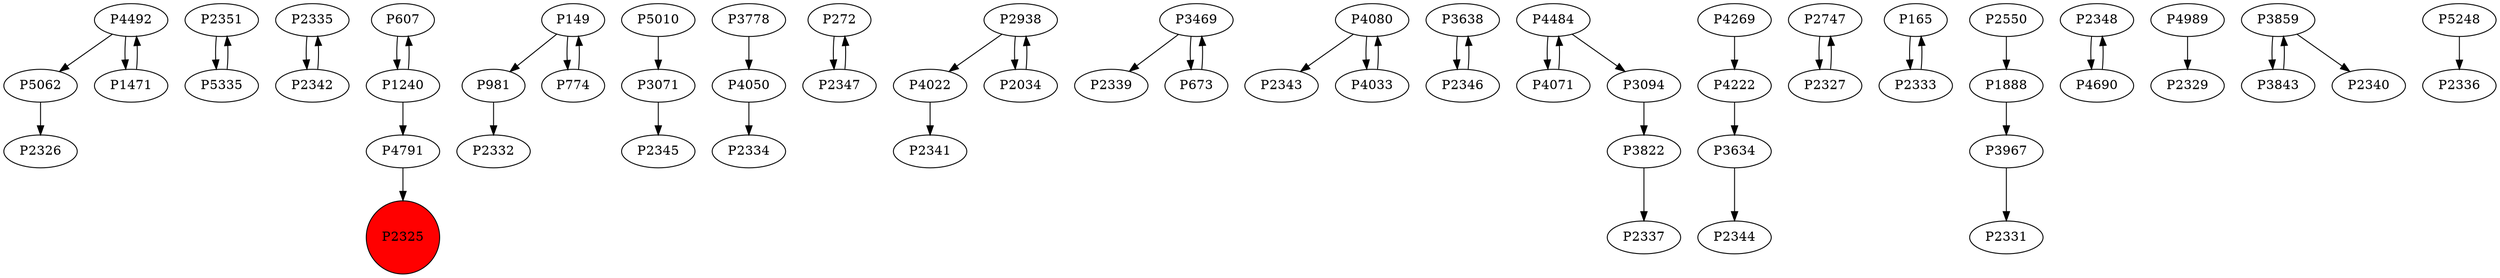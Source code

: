 digraph {
	P5062 -> P2326
	P2351 -> P5335
	P5335 -> P2351
	P2335 -> P2342
	P607 -> P1240
	P149 -> P981
	P5010 -> P3071
	P3778 -> P4050
	P272 -> P2347
	P2938 -> P4022
	P3469 -> P2339
	P4022 -> P2341
	P4080 -> P2343
	P4492 -> P1471
	P149 -> P774
	P3638 -> P2346
	P3094 -> P3822
	P4222 -> P3634
	P2747 -> P2327
	P3822 -> P2337
	P165 -> P2333
	P1888 -> P3967
	P4269 -> P4222
	P2347 -> P272
	P3071 -> P2345
	P4071 -> P4484
	P4080 -> P4033
	P3469 -> P673
	P4484 -> P4071
	P4791 -> P2325
	P2348 -> P4690
	P1471 -> P4492
	P4050 -> P2334
	P2346 -> P3638
	P4989 -> P2329
	P774 -> P149
	P2034 -> P2938
	P4690 -> P2348
	P3859 -> P3843
	P2938 -> P2034
	P3967 -> P2331
	P1240 -> P607
	P3634 -> P2344
	P2327 -> P2747
	P3843 -> P3859
	P2342 -> P2335
	P5248 -> P2336
	P2550 -> P1888
	P2333 -> P165
	P1240 -> P4791
	P673 -> P3469
	P4484 -> P3094
	P3859 -> P2340
	P4033 -> P4080
	P981 -> P2332
	P4492 -> P5062
	P2325 [shape=circle]
	P2325 [style=filled]
	P2325 [fillcolor=red]
}